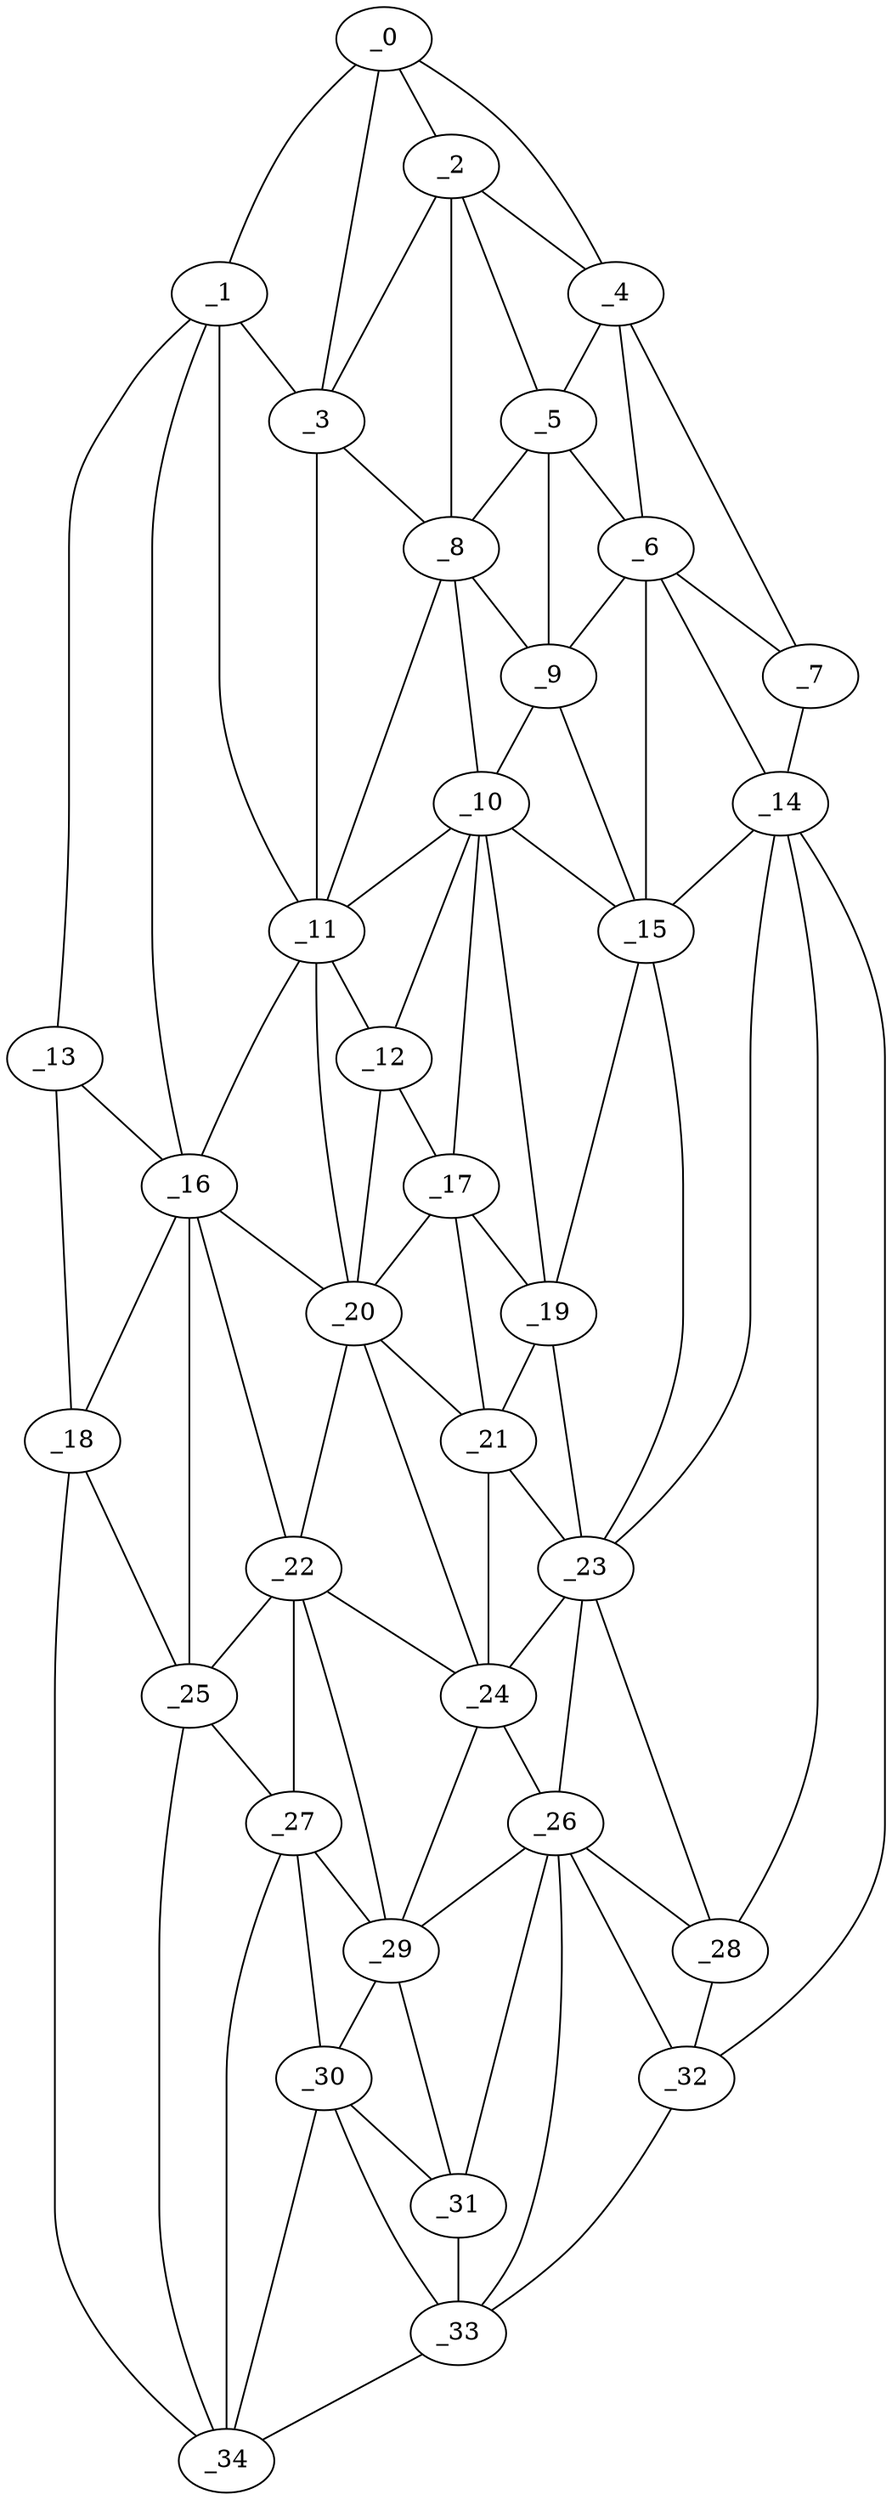 graph "obj57__315.gxl" {
	_0	 [x=5,
		y=49];
	_1	 [x=10,
		y=60];
	_0 -- _1	 [valence=1];
	_2	 [x=18,
		y=40];
	_0 -- _2	 [valence=1];
	_3	 [x=19,
		y=46];
	_0 -- _3	 [valence=2];
	_4	 [x=21,
		y=9];
	_0 -- _4	 [valence=1];
	_1 -- _3	 [valence=1];
	_11	 [x=41,
		y=49];
	_1 -- _11	 [valence=2];
	_13	 [x=45,
		y=116];
	_1 -- _13	 [valence=1];
	_16	 [x=51,
		y=110];
	_1 -- _16	 [valence=1];
	_2 -- _3	 [valence=2];
	_2 -- _4	 [valence=1];
	_5	 [x=23,
		y=32];
	_2 -- _5	 [valence=2];
	_8	 [x=34,
		y=39];
	_2 -- _8	 [valence=1];
	_3 -- _8	 [valence=2];
	_3 -- _11	 [valence=2];
	_4 -- _5	 [valence=2];
	_6	 [x=28,
		y=20];
	_4 -- _6	 [valence=2];
	_7	 [x=30,
		y=6];
	_4 -- _7	 [valence=1];
	_5 -- _6	 [valence=2];
	_5 -- _8	 [valence=1];
	_9	 [x=35,
		y=36];
	_5 -- _9	 [valence=2];
	_6 -- _7	 [valence=2];
	_6 -- _9	 [valence=1];
	_14	 [x=49,
		y=12];
	_6 -- _14	 [valence=1];
	_15	 [x=49,
		y=26];
	_6 -- _15	 [valence=2];
	_7 -- _14	 [valence=1];
	_8 -- _9	 [valence=2];
	_10	 [x=41,
		y=40];
	_8 -- _10	 [valence=2];
	_8 -- _11	 [valence=2];
	_9 -- _10	 [valence=2];
	_9 -- _15	 [valence=2];
	_10 -- _11	 [valence=2];
	_12	 [x=44,
		y=48];
	_10 -- _12	 [valence=2];
	_10 -- _15	 [valence=2];
	_17	 [x=52,
		y=46];
	_10 -- _17	 [valence=2];
	_19	 [x=55,
		y=41];
	_10 -- _19	 [valence=1];
	_11 -- _12	 [valence=1];
	_11 -- _16	 [valence=2];
	_20	 [x=68,
		y=60];
	_11 -- _20	 [valence=2];
	_12 -- _17	 [valence=1];
	_12 -- _20	 [valence=2];
	_13 -- _16	 [valence=2];
	_18	 [x=53,
		y=120];
	_13 -- _18	 [valence=1];
	_14 -- _15	 [valence=1];
	_23	 [x=83,
		y=30];
	_14 -- _23	 [valence=2];
	_28	 [x=102,
		y=34];
	_14 -- _28	 [valence=2];
	_32	 [x=120,
		y=40];
	_14 -- _32	 [valence=1];
	_15 -- _19	 [valence=1];
	_15 -- _23	 [valence=2];
	_16 -- _18	 [valence=1];
	_16 -- _20	 [valence=1];
	_22	 [x=80,
		y=79];
	_16 -- _22	 [valence=2];
	_25	 [x=91,
		y=90];
	_16 -- _25	 [valence=2];
	_17 -- _19	 [valence=1];
	_17 -- _20	 [valence=1];
	_21	 [x=70,
		y=53];
	_17 -- _21	 [valence=2];
	_18 -- _25	 [valence=1];
	_34	 [x=120,
		y=91];
	_18 -- _34	 [valence=1];
	_19 -- _21	 [valence=2];
	_19 -- _23	 [valence=2];
	_20 -- _21	 [valence=2];
	_20 -- _22	 [valence=2];
	_24	 [x=88,
		y=63];
	_20 -- _24	 [valence=1];
	_21 -- _23	 [valence=1];
	_21 -- _24	 [valence=2];
	_22 -- _24	 [valence=2];
	_22 -- _25	 [valence=1];
	_27	 [x=100,
		y=85];
	_22 -- _27	 [valence=2];
	_29	 [x=103,
		y=73];
	_22 -- _29	 [valence=1];
	_23 -- _24	 [valence=2];
	_26	 [x=99,
		y=59];
	_23 -- _26	 [valence=2];
	_23 -- _28	 [valence=2];
	_24 -- _26	 [valence=2];
	_24 -- _29	 [valence=1];
	_25 -- _27	 [valence=1];
	_25 -- _34	 [valence=2];
	_26 -- _28	 [valence=2];
	_26 -- _29	 [valence=2];
	_31	 [x=108,
		y=66];
	_26 -- _31	 [valence=1];
	_26 -- _32	 [valence=2];
	_33	 [x=120,
		y=60];
	_26 -- _33	 [valence=2];
	_27 -- _29	 [valence=2];
	_30	 [x=106,
		y=76];
	_27 -- _30	 [valence=2];
	_27 -- _34	 [valence=2];
	_28 -- _32	 [valence=2];
	_29 -- _30	 [valence=2];
	_29 -- _31	 [valence=2];
	_30 -- _31	 [valence=2];
	_30 -- _33	 [valence=2];
	_30 -- _34	 [valence=1];
	_31 -- _33	 [valence=1];
	_32 -- _33	 [valence=1];
	_33 -- _34	 [valence=1];
}
